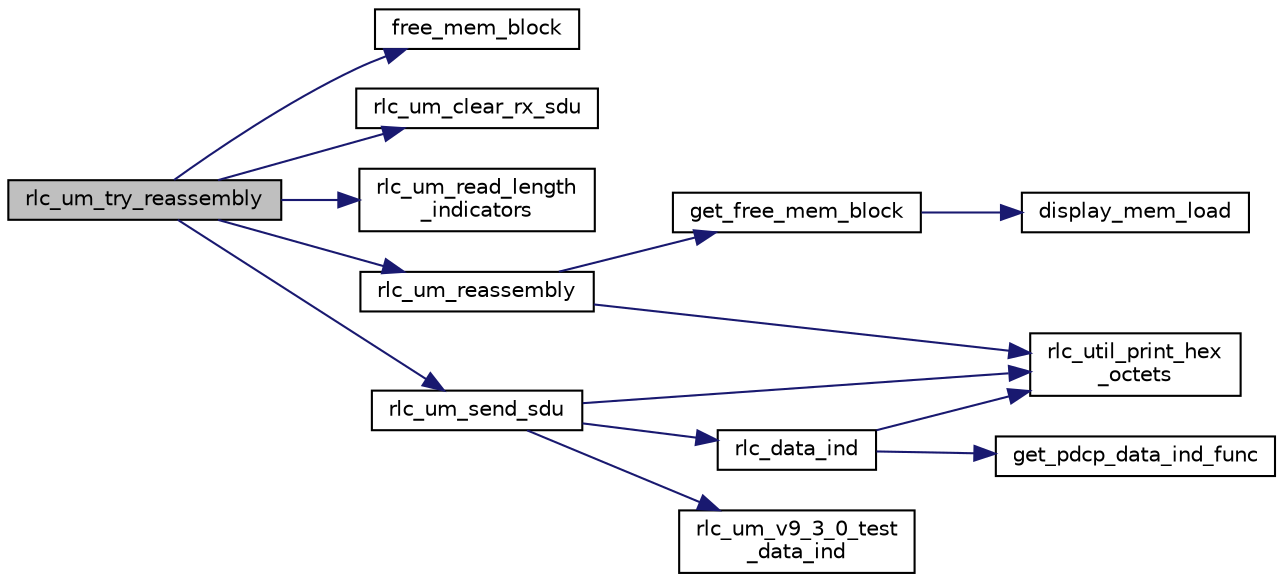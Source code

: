 digraph "rlc_um_try_reassembly"
{
 // LATEX_PDF_SIZE
  edge [fontname="Helvetica",fontsize="10",labelfontname="Helvetica",labelfontsize="10"];
  node [fontname="Helvetica",fontsize="10",shape=record];
  rankdir="LR";
  Node1 [label="rlc_um_try_reassembly",height=0.2,width=0.4,color="black", fillcolor="grey75", style="filled", fontcolor="black",tooltip="Try reassembly PDUs from DAR buffer, starting at sequence number snP."];
  Node1 -> Node2 [color="midnightblue",fontsize="10",style="solid",fontname="Helvetica"];
  Node2 [label="free_mem_block",height=0.2,width=0.4,color="black", fillcolor="white", style="filled",URL="$mem__block_8c.html#a3465e37844438c1cc552c197a2cfbbfd",tooltip=" "];
  Node1 -> Node3 [color="midnightblue",fontsize="10",style="solid",fontname="Helvetica"];
  Node3 [label="rlc_um_clear_rx_sdu",height=0.2,width=0.4,color="black", fillcolor="white", style="filled",URL="$group__em.html#gaa3611e9a18ebc6e46dc0230461e20e08",tooltip="Erase the SDU in construction."];
  Node1 -> Node4 [color="midnightblue",fontsize="10",style="solid",fontname="Helvetica"];
  Node4 [label="rlc_um_read_length\l_indicators",height=0.2,width=0.4,color="black", fillcolor="white", style="filled",URL="$group__em.html#ga3bc56d30ca057ccdd824a866fac6360b",tooltip="Reset protocol variables and state variables to initial values."];
  Node1 -> Node5 [color="midnightblue",fontsize="10",style="solid",fontname="Helvetica"];
  Node5 [label="rlc_um_reassembly",height=0.2,width=0.4,color="black", fillcolor="white", style="filled",URL="$group__em.html#gaa3cddd6366192d86bec3da4fc3afe798",tooltip=" "];
  Node5 -> Node6 [color="midnightblue",fontsize="10",style="solid",fontname="Helvetica"];
  Node6 [label="get_free_mem_block",height=0.2,width=0.4,color="black", fillcolor="white", style="filled",URL="$mem__block_8c.html#aa6649c5f31ce28f70a1a7352eb41de46",tooltip=" "];
  Node6 -> Node7 [color="midnightblue",fontsize="10",style="solid",fontname="Helvetica"];
  Node7 [label="display_mem_load",height=0.2,width=0.4,color="black", fillcolor="white", style="filled",URL="$mem__block_8c.html#aad2e600dac4df19ae63b1efe29405f59",tooltip=" "];
  Node5 -> Node8 [color="midnightblue",fontsize="10",style="solid",fontname="Helvetica"];
  Node8 [label="rlc_util_print_hex\l_octets",height=0.2,width=0.4,color="black", fillcolor="white", style="filled",URL="$group__em.html#ga9080083e27a8fc3d61451b6d4d7c8f3b",tooltip=" "];
  Node1 -> Node9 [color="midnightblue",fontsize="10",style="solid",fontname="Helvetica"];
  Node9 [label="rlc_um_send_sdu",height=0.2,width=0.4,color="black", fillcolor="white", style="filled",URL="$group__em.html#gadf3069c553c0fff2ec969a785cf52c40",tooltip="Send SDU if any reassemblied to upper layer."];
  Node9 -> Node10 [color="midnightblue",fontsize="10",style="solid",fontname="Helvetica"];
  Node10 [label="rlc_data_ind",height=0.2,width=0.4,color="black", fillcolor="white", style="filled",URL="$group__em.html#gabba9d9796c03b8f01c944be71725feff",tooltip="Interface with higher layers, route SDUs coming from RLC protocol instances to upper layer instance."];
  Node10 -> Node11 [color="midnightblue",fontsize="10",style="solid",fontname="Helvetica"];
  Node11 [label="get_pdcp_data_ind_func",height=0.2,width=0.4,color="black", fillcolor="white", style="filled",URL="$group____pdcp.html#ga2e06db776bf03678ebd05189a1635ee3",tooltip=" "];
  Node10 -> Node8 [color="midnightblue",fontsize="10",style="solid",fontname="Helvetica"];
  Node9 -> Node12 [color="midnightblue",fontsize="10",style="solid",fontname="Helvetica"];
  Node12 [label="rlc_um_v9_3_0_test\l_data_ind",height=0.2,width=0.4,color="black", fillcolor="white", style="filled",URL="$rlc__um__test_8c.html#a902bc4e0cf804ef3f84ad63b15abd40f",tooltip=" "];
  Node9 -> Node8 [color="midnightblue",fontsize="10",style="solid",fontname="Helvetica"];
}

